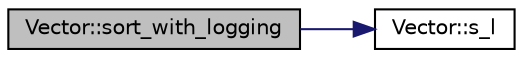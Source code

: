 digraph "Vector::sort_with_logging"
{
  edge [fontname="Helvetica",fontsize="10",labelfontname="Helvetica",labelfontsize="10"];
  node [fontname="Helvetica",fontsize="10",shape=record];
  rankdir="LR";
  Node6591 [label="Vector::sort_with_logging",height=0.2,width=0.4,color="black", fillcolor="grey75", style="filled", fontcolor="black"];
  Node6591 -> Node6592 [color="midnightblue",fontsize="10",style="solid",fontname="Helvetica"];
  Node6592 [label="Vector::s_l",height=0.2,width=0.4,color="black", fillcolor="white", style="filled",URL="$d5/db2/class_vector.html#ad2dc082288f858d22a528832289e0704"];
}
